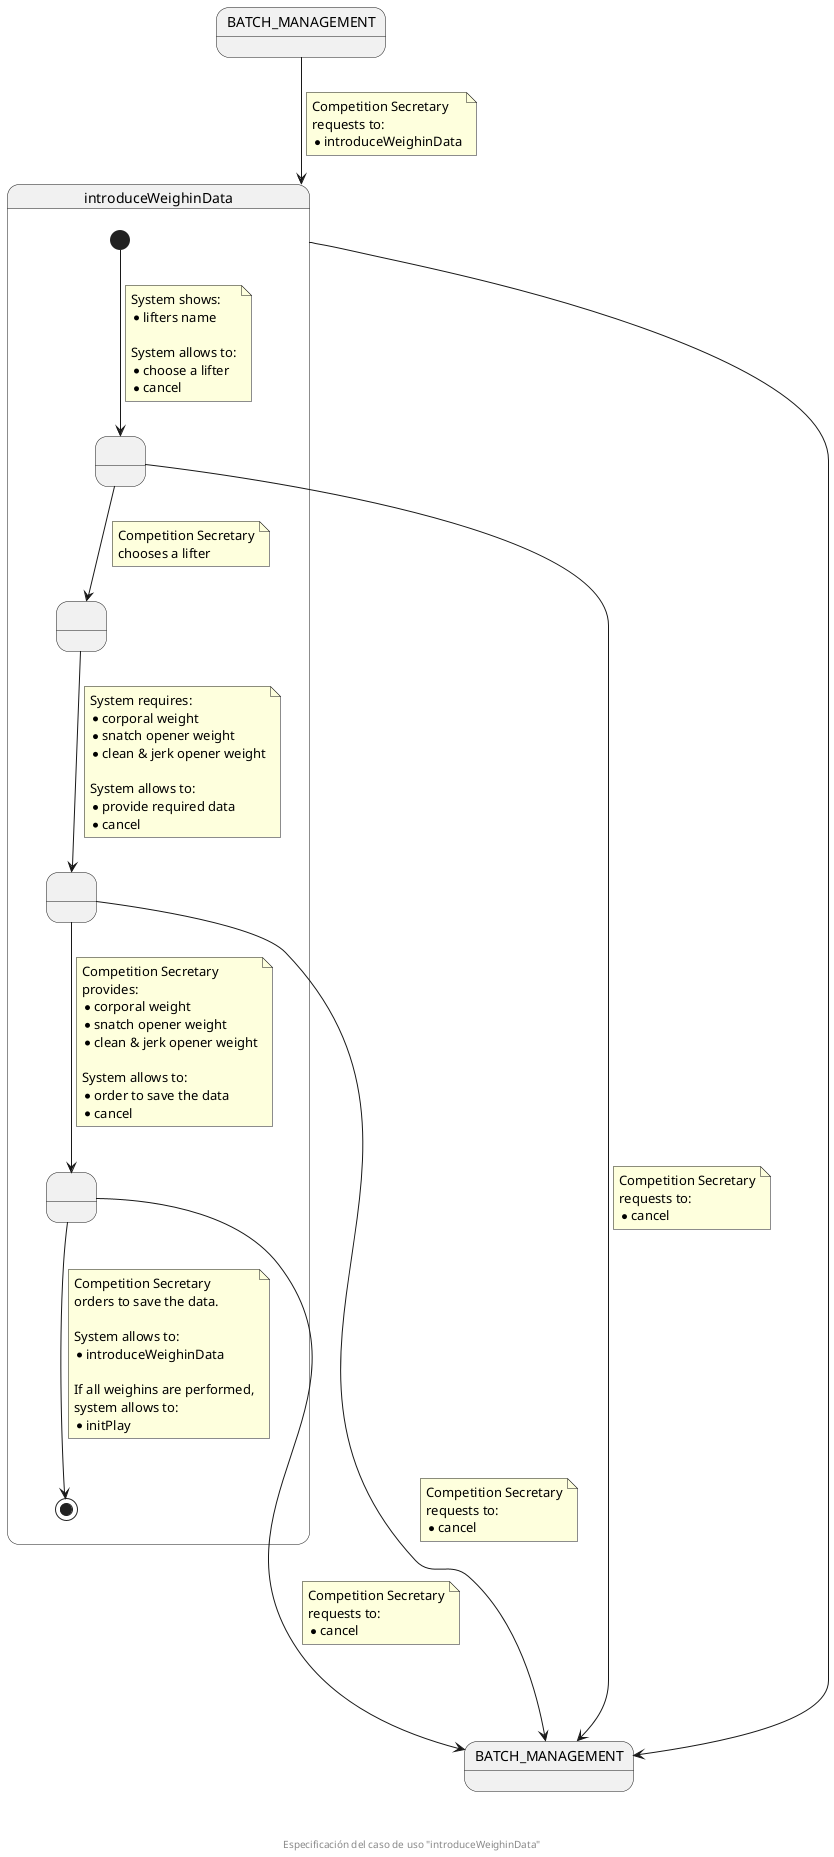@startuml
state BATCH_MANAGEMENT
state "BATCH_MANAGEMENT" as BATCH_MANAGEMENT_F
state introduceWeighinData {
  state " " as SHOWED_LIFTERS
  state " " as CHOSEN_LIFTER
  state " " as REQUIRED_DATA
  state " " as PROVIDED_DATA

  [*] --> SHOWED_LIFTERS
  note on link
    System shows:
    * lifters name

    System allows to:
    * choose a lifter
    * cancel
  end note
  
  SHOWED_LIFTERS --> CHOSEN_LIFTER
  note on link
    Competition Secretary
    chooses a lifter
  end note

  SHOWED_LIFTERS -down-> BATCH_MANAGEMENT_F
  note on link
    Competition Secretary
    requests to:
    * cancel
  end note

  CHOSEN_LIFTER --> REQUIRED_DATA
  note on link
    System requires:
    * corporal weight
    * snatch opener weight
    * clean & jerk opener weight

    System allows to:
    * provide required data
    * cancel
  end note

  REQUIRED_DATA -down---> BATCH_MANAGEMENT_F
  note on link
    Competition Secretary
    requests to:
    * cancel
  end note

  REQUIRED_DATA --> PROVIDED_DATA
  note on link
    Competition Secretary
    provides:
    * corporal weight
    * snatch opener weight
    * clean & jerk opener weight

    System allows to:
    * order to save the data
    * cancel
  end note

  PROVIDED_DATA --> [*]
  note on link
    Competition Secretary
    orders to save the data.

    System allows to:
    * introduceWeighinData

    If all weighins are performed,
    system allows to:
    * initPlay
  end note

  PROVIDED_DATA -down---> BATCH_MANAGEMENT_F
  note on link
    Competition Secretary
    requests to:
    * cancel
  end note
}

BATCH_MANAGEMENT --> introduceWeighinData
note on link
  Competition Secretary
  requests to:
  * introduceWeighinData
end note

introduceWeighinData ------> BATCH_MANAGEMENT_F

footer \n\n\n Especificación del caso de uso "introduceWeighinData"
@enduml
